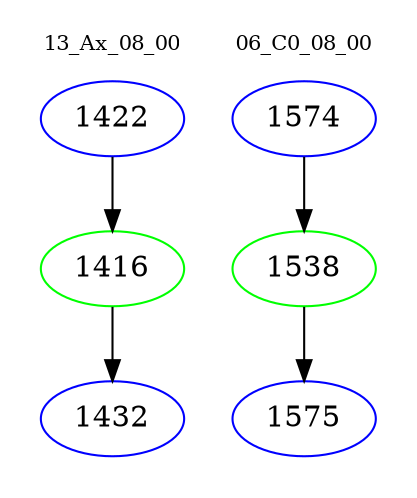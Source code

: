 digraph{
subgraph cluster_0 {
color = white
label = "13_Ax_08_00";
fontsize=10;
T0_1422 [label="1422", color="blue"]
T0_1422 -> T0_1416 [color="black"]
T0_1416 [label="1416", color="green"]
T0_1416 -> T0_1432 [color="black"]
T0_1432 [label="1432", color="blue"]
}
subgraph cluster_1 {
color = white
label = "06_C0_08_00";
fontsize=10;
T1_1574 [label="1574", color="blue"]
T1_1574 -> T1_1538 [color="black"]
T1_1538 [label="1538", color="green"]
T1_1538 -> T1_1575 [color="black"]
T1_1575 [label="1575", color="blue"]
}
}
